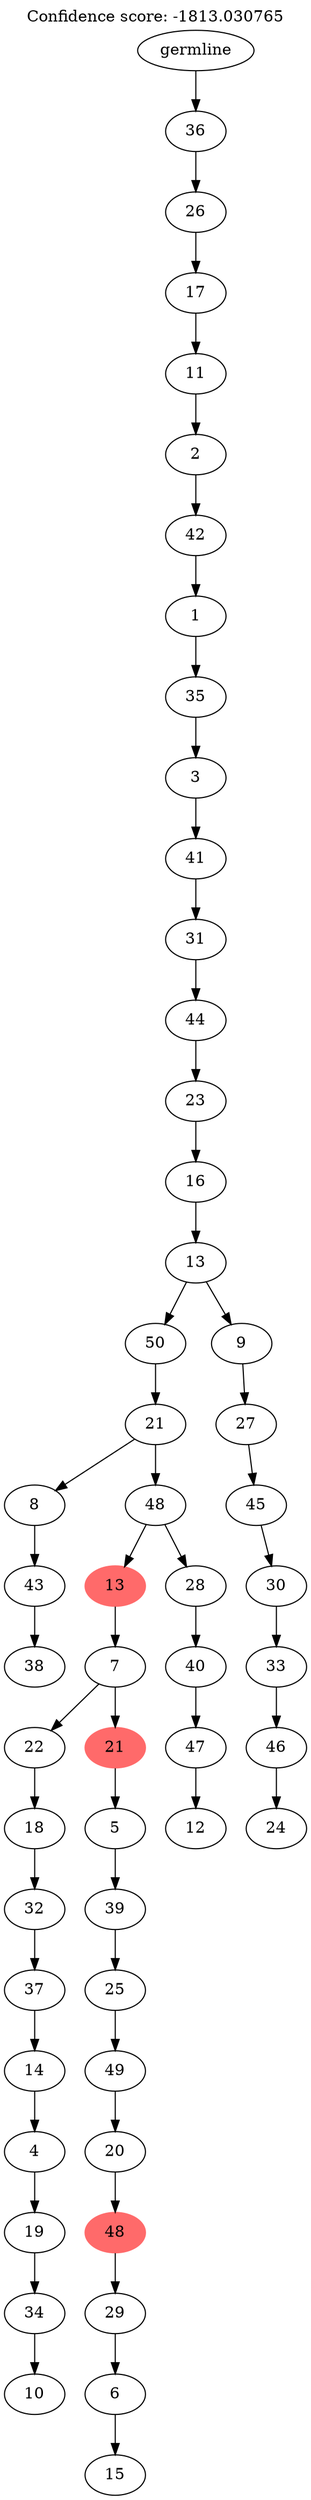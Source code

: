 digraph g {
	"52" -> "53";
	"53" [label="38"];
	"51" -> "52";
	"52" [label="43"];
	"49" -> "50";
	"50" [label="10"];
	"48" -> "49";
	"49" [label="34"];
	"47" -> "48";
	"48" [label="19"];
	"46" -> "47";
	"47" [label="4"];
	"45" -> "46";
	"46" [label="14"];
	"44" -> "45";
	"45" [label="37"];
	"43" -> "44";
	"44" [label="32"];
	"42" -> "43";
	"43" [label="18"];
	"40" -> "41";
	"41" [label="15"];
	"39" -> "40";
	"40" [label="6"];
	"38" -> "39";
	"39" [label="29"];
	"37" -> "38";
	"38" [color=indianred1, style=filled, label="48"];
	"36" -> "37";
	"37" [label="20"];
	"35" -> "36";
	"36" [label="49"];
	"34" -> "35";
	"35" [label="25"];
	"33" -> "34";
	"34" [label="39"];
	"32" -> "33";
	"33" [label="5"];
	"31" -> "32";
	"32" [color=indianred1, style=filled, label="21"];
	"31" -> "42";
	"42" [label="22"];
	"30" -> "31";
	"31" [label="7"];
	"28" -> "29";
	"29" [label="12"];
	"27" -> "28";
	"28" [label="47"];
	"26" -> "27";
	"27" [label="40"];
	"25" -> "26";
	"26" [label="28"];
	"25" -> "30";
	"30" [color=indianred1, style=filled, label="13"];
	"24" -> "25";
	"25" [label="48"];
	"24" -> "51";
	"51" [label="8"];
	"23" -> "24";
	"24" [label="21"];
	"21" -> "22";
	"22" [label="24"];
	"20" -> "21";
	"21" [label="46"];
	"19" -> "20";
	"20" [label="33"];
	"18" -> "19";
	"19" [label="30"];
	"17" -> "18";
	"18" [label="45"];
	"16" -> "17";
	"17" [label="27"];
	"15" -> "16";
	"16" [label="9"];
	"15" -> "23";
	"23" [label="50"];
	"14" -> "15";
	"15" [label="13"];
	"13" -> "14";
	"14" [label="16"];
	"12" -> "13";
	"13" [label="23"];
	"11" -> "12";
	"12" [label="44"];
	"10" -> "11";
	"11" [label="31"];
	"9" -> "10";
	"10" [label="41"];
	"8" -> "9";
	"9" [label="3"];
	"7" -> "8";
	"8" [label="35"];
	"6" -> "7";
	"7" [label="1"];
	"5" -> "6";
	"6" [label="42"];
	"4" -> "5";
	"5" [label="2"];
	"3" -> "4";
	"4" [label="11"];
	"2" -> "3";
	"3" [label="17"];
	"1" -> "2";
	"2" [label="26"];
	"0" -> "1";
	"1" [label="36"];
	"0" [label="germline"];
	labelloc="t";
	label="Confidence score: -1813.030765";
}
